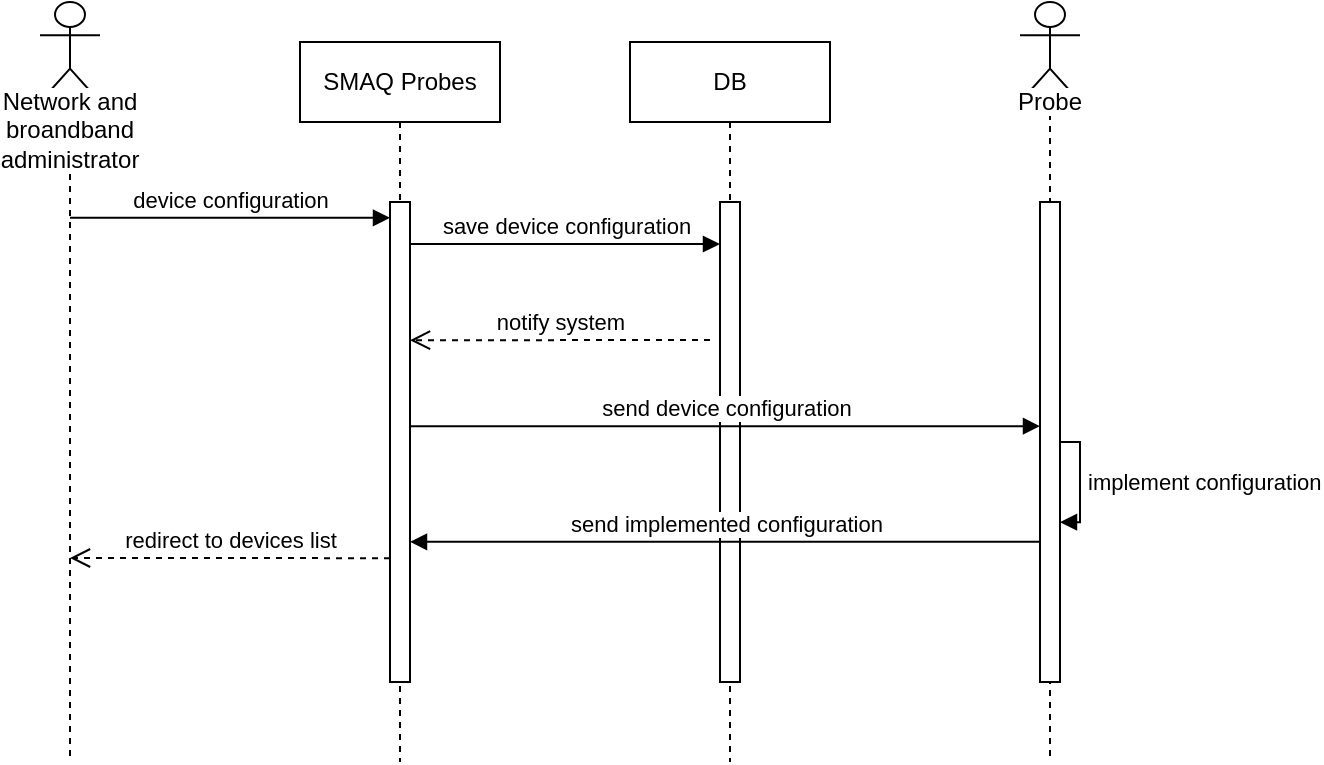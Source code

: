 <mxfile version="10.7.5" type="device"><diagram id="PuhRp-dATHcYzODbspqL" name="Page-1"><mxGraphModel dx="840" dy="484" grid="1" gridSize="10" guides="1" tooltips="1" connect="1" arrows="1" fold="1" page="1" pageScale="1" pageWidth="827" pageHeight="1169" math="0" shadow="0"><root><mxCell id="0"/><mxCell id="1" parent="0"/><mxCell id="aqByc05Zi8-9KhgWz1-U-2" value="SMAQ Probes" style="shape=umlLifeline;perimeter=lifelinePerimeter;whiteSpace=wrap;html=1;container=1;collapsible=0;recursiveResize=0;outlineConnect=0;" vertex="1" parent="1"><mxGeometry x="290" y="40" width="100" height="360" as="geometry"/></mxCell><mxCell id="aqByc05Zi8-9KhgWz1-U-8" value="" style="html=1;points=[];perimeter=orthogonalPerimeter;" vertex="1" parent="aqByc05Zi8-9KhgWz1-U-2"><mxGeometry x="45" y="80" width="10" height="240" as="geometry"/></mxCell><mxCell id="aqByc05Zi8-9KhgWz1-U-3" value="DB" style="shape=umlLifeline;perimeter=lifelinePerimeter;whiteSpace=wrap;html=1;container=1;collapsible=0;recursiveResize=0;outlineConnect=0;" vertex="1" parent="1"><mxGeometry x="455" y="40" width="100" height="360" as="geometry"/></mxCell><mxCell id="aqByc05Zi8-9KhgWz1-U-9" value="" style="html=1;points=[];perimeter=orthogonalPerimeter;" vertex="1" parent="aqByc05Zi8-9KhgWz1-U-3"><mxGeometry x="45" y="80" width="10" height="240" as="geometry"/></mxCell><mxCell id="aqByc05Zi8-9KhgWz1-U-5" value="Network and broandband administrator" style="shape=umlLifeline;participant=umlActor;perimeter=lifelinePerimeter;whiteSpace=wrap;html=1;container=1;collapsible=0;recursiveResize=0;verticalAlign=top;spacingTop=36;labelBackgroundColor=#ffffff;outlineConnect=0;size=50;" vertex="1" parent="1"><mxGeometry x="160" y="20" width="30" height="380" as="geometry"/></mxCell><mxCell id="aqByc05Zi8-9KhgWz1-U-6" value="Probe" style="shape=umlLifeline;participant=umlActor;perimeter=lifelinePerimeter;whiteSpace=wrap;html=1;container=1;collapsible=0;recursiveResize=0;verticalAlign=top;spacingTop=36;labelBackgroundColor=#ffffff;outlineConnect=0;size=50;" vertex="1" parent="1"><mxGeometry x="650" y="20" width="30" height="380" as="geometry"/></mxCell><mxCell id="aqByc05Zi8-9KhgWz1-U-10" value="" style="html=1;points=[];perimeter=orthogonalPerimeter;" vertex="1" parent="aqByc05Zi8-9KhgWz1-U-6"><mxGeometry x="10" y="100" width="10" height="240" as="geometry"/></mxCell><mxCell id="aqByc05Zi8-9KhgWz1-U-19" value="implement configuration" style="edgeStyle=orthogonalEdgeStyle;html=1;align=left;spacingLeft=2;endArrow=block;rounded=0;exitX=1;exitY=0.5;exitDx=0;exitDy=0;exitPerimeter=0;entryX=1;entryY=0.667;entryDx=0;entryDy=0;entryPerimeter=0;" edge="1" target="aqByc05Zi8-9KhgWz1-U-10" parent="aqByc05Zi8-9KhgWz1-U-6" source="aqByc05Zi8-9KhgWz1-U-10"><mxGeometry relative="1" as="geometry"><mxPoint x="80" y="260" as="sourcePoint"/><Array as="points"><mxPoint x="30" y="220"/><mxPoint x="30" y="260"/></Array><mxPoint x="30" y="260" as="targetPoint"/></mxGeometry></mxCell><mxCell id="aqByc05Zi8-9KhgWz1-U-11" value="device configuration" style="html=1;verticalAlign=bottom;endArrow=block;entryX=0;entryY=0.033;entryDx=0;entryDy=0;entryPerimeter=0;" edge="1" parent="1" source="aqByc05Zi8-9KhgWz1-U-5" target="aqByc05Zi8-9KhgWz1-U-8"><mxGeometry width="80" relative="1" as="geometry"><mxPoint x="180" y="128" as="sourcePoint"/><mxPoint x="330" y="127" as="targetPoint"/></mxGeometry></mxCell><mxCell id="aqByc05Zi8-9KhgWz1-U-12" value="save device configuration" style="html=1;verticalAlign=bottom;endArrow=block;" edge="1" parent="1"><mxGeometry width="80" relative="1" as="geometry"><mxPoint x="345" y="141" as="sourcePoint"/><mxPoint x="500" y="141" as="targetPoint"/></mxGeometry></mxCell><mxCell id="aqByc05Zi8-9KhgWz1-U-13" value="notify system" style="html=1;verticalAlign=bottom;endArrow=open;dashed=1;endSize=8;entryX=1;entryY=0.288;entryDx=0;entryDy=0;entryPerimeter=0;" edge="1" parent="1" target="aqByc05Zi8-9KhgWz1-U-8"><mxGeometry relative="1" as="geometry"><mxPoint x="495" y="189" as="sourcePoint"/><mxPoint x="373" y="220" as="targetPoint"/></mxGeometry></mxCell><mxCell id="aqByc05Zi8-9KhgWz1-U-14" value="send device configuration" style="html=1;verticalAlign=bottom;endArrow=block;entryX=0;entryY=0.467;entryDx=0;entryDy=0;entryPerimeter=0;exitX=1;exitY=0.467;exitDx=0;exitDy=0;exitPerimeter=0;" edge="1" parent="1" source="aqByc05Zi8-9KhgWz1-U-8" target="aqByc05Zi8-9KhgWz1-U-10"><mxGeometry width="80" relative="1" as="geometry"><mxPoint x="345" y="231" as="sourcePoint"/><mxPoint x="660" y="230" as="targetPoint"/></mxGeometry></mxCell><mxCell id="aqByc05Zi8-9KhgWz1-U-20" value="send implemented configuration" style="html=1;verticalAlign=bottom;endArrow=block;exitX=0;exitY=0.708;exitDx=0;exitDy=0;exitPerimeter=0;entryX=1;entryY=0.708;entryDx=0;entryDy=0;entryPerimeter=0;" edge="1" parent="1" source="aqByc05Zi8-9KhgWz1-U-10" target="aqByc05Zi8-9KhgWz1-U-8"><mxGeometry width="80" relative="1" as="geometry"><mxPoint x="140" y="420" as="sourcePoint"/><mxPoint x="220" y="420" as="targetPoint"/></mxGeometry></mxCell><mxCell id="aqByc05Zi8-9KhgWz1-U-21" value="redirect to devices list" style="html=1;verticalAlign=bottom;endArrow=open;dashed=1;endSize=8;exitX=0;exitY=0.742;exitDx=0;exitDy=0;exitPerimeter=0;" edge="1" parent="1" source="aqByc05Zi8-9KhgWz1-U-8"><mxGeometry relative="1" as="geometry"><mxPoint x="220" y="420" as="sourcePoint"/><mxPoint x="175" y="298" as="targetPoint"/></mxGeometry></mxCell></root></mxGraphModel></diagram></mxfile>